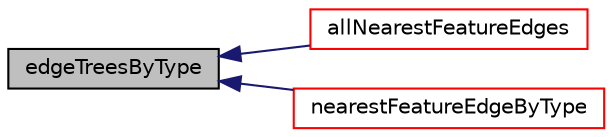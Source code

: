 digraph "edgeTreesByType"
{
  bgcolor="transparent";
  edge [fontname="Helvetica",fontsize="10",labelfontname="Helvetica",labelfontsize="10"];
  node [fontname="Helvetica",fontsize="10",shape=record];
  rankdir="LR";
  Node1 [label="edgeTreesByType",height=0.2,width=0.4,color="black", fillcolor="grey75", style="filled", fontcolor="black"];
  Node1 -> Node2 [dir="back",color="midnightblue",fontsize="10",style="solid",fontname="Helvetica"];
  Node2 [label="allNearestFeatureEdges",height=0.2,width=0.4,color="red",URL="$a00711.html#a047c410992d01db329a555a320730cca",tooltip="Find all the feature edges within searchDistSqr of sample. "];
  Node1 -> Node3 [dir="back",color="midnightblue",fontsize="10",style="solid",fontname="Helvetica"];
  Node3 [label="nearestFeatureEdgeByType",height=0.2,width=0.4,color="red",URL="$a00711.html#aa5ca18db499ae56c0c31aa80a695ddea",tooltip="Find the nearest point on each type of feature edge. "];
}
